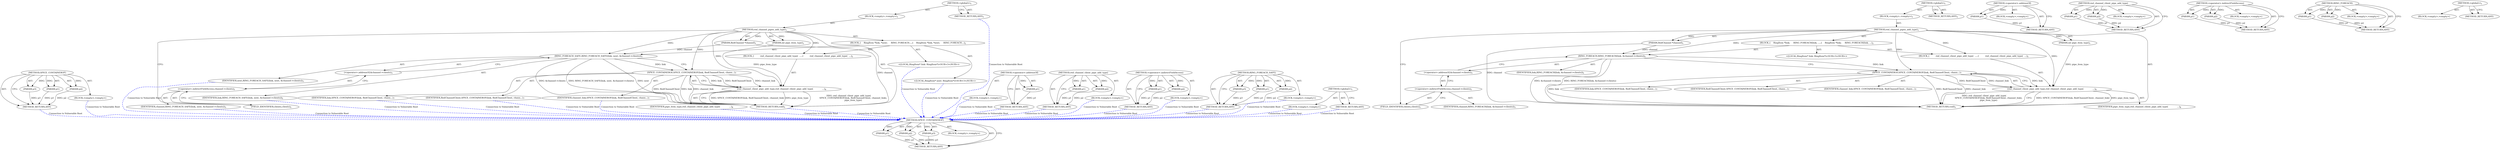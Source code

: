 digraph "&lt;global&gt;" {
vulnerable_66 [label=<(METHOD,SPICE_CONTAINEROF)>];
vulnerable_67 [label=<(PARAM,p1)>];
vulnerable_68 [label=<(PARAM,p2)>];
vulnerable_69 [label=<(PARAM,p3)>];
vulnerable_70 [label=<(BLOCK,&lt;empty&gt;,&lt;empty&gt;)>];
vulnerable_71 [label=<(METHOD_RETURN,ANY)>];
vulnerable_6 [label=<(METHOD,&lt;global&gt;)<SUB>1</SUB>>];
vulnerable_7 [label=<(BLOCK,&lt;empty&gt;,&lt;empty&gt;)<SUB>1</SUB>>];
vulnerable_8 [label=<(METHOD,red_channel_pipes_add_type)<SUB>1</SUB>>];
vulnerable_9 [label=<(PARAM,RedChannel *channel)<SUB>1</SUB>>];
vulnerable_10 [label=<(PARAM,int pipe_item_type)<SUB>1</SUB>>];
vulnerable_11 [label=<(BLOCK,{
    RingItem *link;
 
    RING_FOREACH(link, ...,{
    RingItem *link;
 
    RING_FOREACH(link, ...)<SUB>2</SUB>>];
vulnerable_12 [label="<(LOCAL,RingItem* link: RingItem*)<SUB>3</SUB>>"];
vulnerable_13 [label=<(RING_FOREACH,RING_FOREACH(link, &amp;channel-&gt;clients))<SUB>5</SUB>>];
vulnerable_14 [label=<(IDENTIFIER,link,RING_FOREACH(link, &amp;channel-&gt;clients))<SUB>5</SUB>>];
vulnerable_15 [label=<(&lt;operator&gt;.addressOf,&amp;channel-&gt;clients)<SUB>5</SUB>>];
vulnerable_16 [label=<(&lt;operator&gt;.indirectFieldAccess,channel-&gt;clients)<SUB>5</SUB>>];
vulnerable_17 [label=<(IDENTIFIER,channel,RING_FOREACH(link, &amp;channel-&gt;clients))<SUB>5</SUB>>];
vulnerable_18 [label=<(FIELD_IDENTIFIER,clients,clients)<SUB>5</SUB>>];
vulnerable_19 [label=<(BLOCK,{
         red_channel_client_pipe_add_type(
  ...,{
         red_channel_client_pipe_add_type(
  ...)<SUB>5</SUB>>];
vulnerable_20 [label=<(red_channel_client_pipe_add_type,red_channel_client_pipe_add_type(
             ...)<SUB>6</SUB>>];
vulnerable_21 [label=<(SPICE_CONTAINEROF,SPICE_CONTAINEROF(link, RedChannelClient, chann...)<SUB>7</SUB>>];
vulnerable_22 [label=<(IDENTIFIER,link,SPICE_CONTAINEROF(link, RedChannelClient, chann...)<SUB>7</SUB>>];
vulnerable_23 [label=<(IDENTIFIER,RedChannelClient,SPICE_CONTAINEROF(link, RedChannelClient, chann...)<SUB>7</SUB>>];
vulnerable_24 [label=<(IDENTIFIER,channel_link,SPICE_CONTAINEROF(link, RedChannelClient, chann...)<SUB>7</SUB>>];
vulnerable_25 [label=<(IDENTIFIER,pipe_item_type,red_channel_client_pipe_add_type(
             ...)<SUB>8</SUB>>];
vulnerable_26 [label=<(METHOD_RETURN,void)<SUB>1</SUB>>];
vulnerable_28 [label=<(METHOD_RETURN,ANY)<SUB>1</SUB>>];
vulnerable_52 [label=<(METHOD,&lt;operator&gt;.addressOf)>];
vulnerable_53 [label=<(PARAM,p1)>];
vulnerable_54 [label=<(BLOCK,&lt;empty&gt;,&lt;empty&gt;)>];
vulnerable_55 [label=<(METHOD_RETURN,ANY)>];
vulnerable_61 [label=<(METHOD,red_channel_client_pipe_add_type)>];
vulnerable_62 [label=<(PARAM,p1)>];
vulnerable_63 [label=<(PARAM,p2)>];
vulnerable_64 [label=<(BLOCK,&lt;empty&gt;,&lt;empty&gt;)>];
vulnerable_65 [label=<(METHOD_RETURN,ANY)>];
vulnerable_56 [label=<(METHOD,&lt;operator&gt;.indirectFieldAccess)>];
vulnerable_57 [label=<(PARAM,p1)>];
vulnerable_58 [label=<(PARAM,p2)>];
vulnerable_59 [label=<(BLOCK,&lt;empty&gt;,&lt;empty&gt;)>];
vulnerable_60 [label=<(METHOD_RETURN,ANY)>];
vulnerable_47 [label=<(METHOD,RING_FOREACH)>];
vulnerable_48 [label=<(PARAM,p1)>];
vulnerable_49 [label=<(PARAM,p2)>];
vulnerable_50 [label=<(BLOCK,&lt;empty&gt;,&lt;empty&gt;)>];
vulnerable_51 [label=<(METHOD_RETURN,ANY)>];
vulnerable_41 [label=<(METHOD,&lt;global&gt;)<SUB>1</SUB>>];
vulnerable_42 [label=<(BLOCK,&lt;empty&gt;,&lt;empty&gt;)>];
vulnerable_43 [label=<(METHOD_RETURN,ANY)>];
fixed_69 [label=<(METHOD,SPICE_CONTAINEROF)>];
fixed_70 [label=<(PARAM,p1)>];
fixed_71 [label=<(PARAM,p2)>];
fixed_72 [label=<(PARAM,p3)>];
fixed_73 [label=<(BLOCK,&lt;empty&gt;,&lt;empty&gt;)>];
fixed_74 [label=<(METHOD_RETURN,ANY)>];
fixed_6 [label=<(METHOD,&lt;global&gt;)<SUB>1</SUB>>];
fixed_7 [label=<(BLOCK,&lt;empty&gt;,&lt;empty&gt;)<SUB>1</SUB>>];
fixed_8 [label=<(METHOD,red_channel_pipes_add_type)<SUB>1</SUB>>];
fixed_9 [label=<(PARAM,RedChannel *channel)<SUB>1</SUB>>];
fixed_10 [label=<(PARAM,int pipe_item_type)<SUB>1</SUB>>];
fixed_11 [label=<(BLOCK,{
    RingItem *link, *next;
 
    RING_FOREACH...,{
    RingItem *link, *next;
 
    RING_FOREACH...)<SUB>2</SUB>>];
fixed_12 [label="<(LOCAL,RingItem* link: RingItem*)<SUB>3</SUB>>"];
fixed_13 [label="<(LOCAL,RingItem* next: RingItem*)<SUB>3</SUB>>"];
fixed_14 [label=<(RING_FOREACH_SAFE,RING_FOREACH_SAFE(link, next, &amp;channel-&gt;clients))<SUB>5</SUB>>];
fixed_15 [label=<(IDENTIFIER,link,RING_FOREACH_SAFE(link, next, &amp;channel-&gt;clients))<SUB>5</SUB>>];
fixed_16 [label=<(IDENTIFIER,next,RING_FOREACH_SAFE(link, next, &amp;channel-&gt;clients))<SUB>5</SUB>>];
fixed_17 [label=<(&lt;operator&gt;.addressOf,&amp;channel-&gt;clients)<SUB>5</SUB>>];
fixed_18 [label=<(&lt;operator&gt;.indirectFieldAccess,channel-&gt;clients)<SUB>5</SUB>>];
fixed_19 [label=<(IDENTIFIER,channel,RING_FOREACH_SAFE(link, next, &amp;channel-&gt;clients))<SUB>5</SUB>>];
fixed_20 [label=<(FIELD_IDENTIFIER,clients,clients)<SUB>5</SUB>>];
fixed_21 [label=<(BLOCK,{
         red_channel_client_pipe_add_type(
  ...,{
         red_channel_client_pipe_add_type(
  ...)<SUB>5</SUB>>];
fixed_22 [label=<(red_channel_client_pipe_add_type,red_channel_client_pipe_add_type(
             ...)<SUB>6</SUB>>];
fixed_23 [label=<(SPICE_CONTAINEROF,SPICE_CONTAINEROF(link, RedChannelClient, chann...)<SUB>7</SUB>>];
fixed_24 [label=<(IDENTIFIER,link,SPICE_CONTAINEROF(link, RedChannelClient, chann...)<SUB>7</SUB>>];
fixed_25 [label=<(IDENTIFIER,RedChannelClient,SPICE_CONTAINEROF(link, RedChannelClient, chann...)<SUB>7</SUB>>];
fixed_26 [label=<(IDENTIFIER,channel_link,SPICE_CONTAINEROF(link, RedChannelClient, chann...)<SUB>7</SUB>>];
fixed_27 [label=<(IDENTIFIER,pipe_item_type,red_channel_client_pipe_add_type(
             ...)<SUB>8</SUB>>];
fixed_28 [label=<(METHOD_RETURN,void)<SUB>1</SUB>>];
fixed_30 [label=<(METHOD_RETURN,ANY)<SUB>1</SUB>>];
fixed_55 [label=<(METHOD,&lt;operator&gt;.addressOf)>];
fixed_56 [label=<(PARAM,p1)>];
fixed_57 [label=<(BLOCK,&lt;empty&gt;,&lt;empty&gt;)>];
fixed_58 [label=<(METHOD_RETURN,ANY)>];
fixed_64 [label=<(METHOD,red_channel_client_pipe_add_type)>];
fixed_65 [label=<(PARAM,p1)>];
fixed_66 [label=<(PARAM,p2)>];
fixed_67 [label=<(BLOCK,&lt;empty&gt;,&lt;empty&gt;)>];
fixed_68 [label=<(METHOD_RETURN,ANY)>];
fixed_59 [label=<(METHOD,&lt;operator&gt;.indirectFieldAccess)>];
fixed_60 [label=<(PARAM,p1)>];
fixed_61 [label=<(PARAM,p2)>];
fixed_62 [label=<(BLOCK,&lt;empty&gt;,&lt;empty&gt;)>];
fixed_63 [label=<(METHOD_RETURN,ANY)>];
fixed_49 [label=<(METHOD,RING_FOREACH_SAFE)>];
fixed_50 [label=<(PARAM,p1)>];
fixed_51 [label=<(PARAM,p2)>];
fixed_52 [label=<(PARAM,p3)>];
fixed_53 [label=<(BLOCK,&lt;empty&gt;,&lt;empty&gt;)>];
fixed_54 [label=<(METHOD_RETURN,ANY)>];
fixed_43 [label=<(METHOD,&lt;global&gt;)<SUB>1</SUB>>];
fixed_44 [label=<(BLOCK,&lt;empty&gt;,&lt;empty&gt;)>];
fixed_45 [label=<(METHOD_RETURN,ANY)>];
vulnerable_66 -> vulnerable_67  [key=0, label="AST: "];
vulnerable_66 -> vulnerable_67  [key=1, label="DDG: "];
vulnerable_66 -> vulnerable_70  [key=0, label="AST: "];
vulnerable_66 -> vulnerable_68  [key=0, label="AST: "];
vulnerable_66 -> vulnerable_68  [key=1, label="DDG: "];
vulnerable_66 -> vulnerable_71  [key=0, label="AST: "];
vulnerable_66 -> vulnerable_71  [key=1, label="CFG: "];
vulnerable_66 -> vulnerable_69  [key=0, label="AST: "];
vulnerable_66 -> vulnerable_69  [key=1, label="DDG: "];
vulnerable_67 -> vulnerable_71  [key=0, label="DDG: p1"];
vulnerable_68 -> vulnerable_71  [key=0, label="DDG: p2"];
vulnerable_69 -> vulnerable_71  [key=0, label="DDG: p3"];
vulnerable_6 -> vulnerable_7  [key=0, label="AST: "];
vulnerable_6 -> vulnerable_28  [key=0, label="AST: "];
vulnerable_6 -> vulnerable_28  [key=1, label="CFG: "];
vulnerable_7 -> vulnerable_8  [key=0, label="AST: "];
vulnerable_8 -> vulnerable_9  [key=0, label="AST: "];
vulnerable_8 -> vulnerable_9  [key=1, label="DDG: "];
vulnerable_8 -> vulnerable_10  [key=0, label="AST: "];
vulnerable_8 -> vulnerable_10  [key=1, label="DDG: "];
vulnerable_8 -> vulnerable_11  [key=0, label="AST: "];
vulnerable_8 -> vulnerable_26  [key=0, label="AST: "];
vulnerable_8 -> vulnerable_18  [key=0, label="CFG: "];
vulnerable_8 -> vulnerable_19  [key=0, label="DDG: "];
vulnerable_8 -> vulnerable_13  [key=0, label="DDG: "];
vulnerable_8 -> vulnerable_20  [key=0, label="DDG: "];
vulnerable_8 -> vulnerable_21  [key=0, label="DDG: "];
vulnerable_9 -> vulnerable_26  [key=0, label="DDG: channel"];
vulnerable_9 -> vulnerable_13  [key=0, label="DDG: channel"];
vulnerable_10 -> vulnerable_20  [key=0, label="DDG: pipe_item_type"];
vulnerable_11 -> vulnerable_12  [key=0, label="AST: "];
vulnerable_11 -> vulnerable_13  [key=0, label="AST: "];
vulnerable_11 -> vulnerable_19  [key=0, label="AST: "];
vulnerable_13 -> vulnerable_14  [key=0, label="AST: "];
vulnerable_13 -> vulnerable_15  [key=0, label="AST: "];
vulnerable_13 -> vulnerable_21  [key=0, label="CFG: "];
vulnerable_13 -> vulnerable_21  [key=1, label="DDG: link"];
vulnerable_13 -> vulnerable_26  [key=0, label="DDG: &amp;channel-&gt;clients"];
vulnerable_13 -> vulnerable_26  [key=1, label="DDG: RING_FOREACH(link, &amp;channel-&gt;clients)"];
vulnerable_15 -> vulnerable_16  [key=0, label="AST: "];
vulnerable_15 -> vulnerable_13  [key=0, label="CFG: "];
vulnerable_16 -> vulnerable_17  [key=0, label="AST: "];
vulnerable_16 -> vulnerable_18  [key=0, label="AST: "];
vulnerable_16 -> vulnerable_15  [key=0, label="CFG: "];
vulnerable_18 -> vulnerable_16  [key=0, label="CFG: "];
vulnerable_19 -> vulnerable_20  [key=0, label="AST: "];
vulnerable_20 -> vulnerable_21  [key=0, label="AST: "];
vulnerable_20 -> vulnerable_25  [key=0, label="AST: "];
vulnerable_20 -> vulnerable_26  [key=0, label="CFG: "];
vulnerable_20 -> vulnerable_26  [key=1, label="DDG: SPICE_CONTAINEROF(link, RedChannelClient, channel_link)"];
vulnerable_20 -> vulnerable_26  [key=2, label="DDG: pipe_item_type"];
vulnerable_20 -> vulnerable_26  [key=3, label="DDG: red_channel_client_pipe_add_type(
             SPICE_CONTAINEROF(link, RedChannelClient, channel_link),
             pipe_item_type)"];
vulnerable_21 -> vulnerable_22  [key=0, label="AST: "];
vulnerable_21 -> vulnerable_23  [key=0, label="AST: "];
vulnerable_21 -> vulnerable_24  [key=0, label="AST: "];
vulnerable_21 -> vulnerable_20  [key=0, label="CFG: "];
vulnerable_21 -> vulnerable_20  [key=1, label="DDG: link"];
vulnerable_21 -> vulnerable_20  [key=2, label="DDG: RedChannelClient"];
vulnerable_21 -> vulnerable_20  [key=3, label="DDG: channel_link"];
vulnerable_21 -> vulnerable_26  [key=0, label="DDG: link"];
vulnerable_21 -> vulnerable_26  [key=1, label="DDG: RedChannelClient"];
vulnerable_21 -> vulnerable_26  [key=2, label="DDG: channel_link"];
vulnerable_52 -> vulnerable_53  [key=0, label="AST: "];
vulnerable_52 -> vulnerable_53  [key=1, label="DDG: "];
vulnerable_52 -> vulnerable_54  [key=0, label="AST: "];
vulnerable_52 -> vulnerable_55  [key=0, label="AST: "];
vulnerable_52 -> vulnerable_55  [key=1, label="CFG: "];
vulnerable_53 -> vulnerable_55  [key=0, label="DDG: p1"];
vulnerable_61 -> vulnerable_62  [key=0, label="AST: "];
vulnerable_61 -> vulnerable_62  [key=1, label="DDG: "];
vulnerable_61 -> vulnerable_64  [key=0, label="AST: "];
vulnerable_61 -> vulnerable_63  [key=0, label="AST: "];
vulnerable_61 -> vulnerable_63  [key=1, label="DDG: "];
vulnerable_61 -> vulnerable_65  [key=0, label="AST: "];
vulnerable_61 -> vulnerable_65  [key=1, label="CFG: "];
vulnerable_62 -> vulnerable_65  [key=0, label="DDG: p1"];
vulnerable_63 -> vulnerable_65  [key=0, label="DDG: p2"];
vulnerable_56 -> vulnerable_57  [key=0, label="AST: "];
vulnerable_56 -> vulnerable_57  [key=1, label="DDG: "];
vulnerable_56 -> vulnerable_59  [key=0, label="AST: "];
vulnerable_56 -> vulnerable_58  [key=0, label="AST: "];
vulnerable_56 -> vulnerable_58  [key=1, label="DDG: "];
vulnerable_56 -> vulnerable_60  [key=0, label="AST: "];
vulnerable_56 -> vulnerable_60  [key=1, label="CFG: "];
vulnerable_57 -> vulnerable_60  [key=0, label="DDG: p1"];
vulnerable_58 -> vulnerable_60  [key=0, label="DDG: p2"];
vulnerable_47 -> vulnerable_48  [key=0, label="AST: "];
vulnerable_47 -> vulnerable_48  [key=1, label="DDG: "];
vulnerable_47 -> vulnerable_50  [key=0, label="AST: "];
vulnerable_47 -> vulnerable_49  [key=0, label="AST: "];
vulnerable_47 -> vulnerable_49  [key=1, label="DDG: "];
vulnerable_47 -> vulnerable_51  [key=0, label="AST: "];
vulnerable_47 -> vulnerable_51  [key=1, label="CFG: "];
vulnerable_48 -> vulnerable_51  [key=0, label="DDG: p1"];
vulnerable_49 -> vulnerable_51  [key=0, label="DDG: p2"];
vulnerable_41 -> vulnerable_42  [key=0, label="AST: "];
vulnerable_41 -> vulnerable_43  [key=0, label="AST: "];
vulnerable_41 -> vulnerable_43  [key=1, label="CFG: "];
fixed_69 -> fixed_70  [key=0, label="AST: "];
fixed_69 -> fixed_70  [key=1, label="DDG: "];
fixed_69 -> fixed_73  [key=0, label="AST: "];
fixed_69 -> fixed_71  [key=0, label="AST: "];
fixed_69 -> fixed_71  [key=1, label="DDG: "];
fixed_69 -> fixed_74  [key=0, label="AST: "];
fixed_69 -> fixed_74  [key=1, label="CFG: "];
fixed_69 -> fixed_72  [key=0, label="AST: "];
fixed_69 -> fixed_72  [key=1, label="DDG: "];
fixed_70 -> fixed_74  [key=0, label="DDG: p1"];
fixed_71 -> fixed_74  [key=0, label="DDG: p2"];
fixed_72 -> fixed_74  [key=0, label="DDG: p3"];
fixed_73 -> vulnerable_66  [color=blue, key=0, label="Connection to Vulnerable Root", penwidth="2.0", style=dashed];
fixed_74 -> vulnerable_66  [color=blue, key=0, label="Connection to Vulnerable Root", penwidth="2.0", style=dashed];
fixed_6 -> fixed_7  [key=0, label="AST: "];
fixed_6 -> fixed_30  [key=0, label="AST: "];
fixed_6 -> fixed_30  [key=1, label="CFG: "];
fixed_7 -> fixed_8  [key=0, label="AST: "];
fixed_8 -> fixed_9  [key=0, label="AST: "];
fixed_8 -> fixed_9  [key=1, label="DDG: "];
fixed_8 -> fixed_10  [key=0, label="AST: "];
fixed_8 -> fixed_10  [key=1, label="DDG: "];
fixed_8 -> fixed_11  [key=0, label="AST: "];
fixed_8 -> fixed_28  [key=0, label="AST: "];
fixed_8 -> fixed_20  [key=0, label="CFG: "];
fixed_8 -> fixed_21  [key=0, label="DDG: "];
fixed_8 -> fixed_14  [key=0, label="DDG: "];
fixed_8 -> fixed_22  [key=0, label="DDG: "];
fixed_8 -> fixed_23  [key=0, label="DDG: "];
fixed_9 -> fixed_28  [key=0, label="DDG: channel"];
fixed_9 -> fixed_14  [key=0, label="DDG: channel"];
fixed_10 -> fixed_22  [key=0, label="DDG: pipe_item_type"];
fixed_11 -> fixed_12  [key=0, label="AST: "];
fixed_11 -> fixed_13  [key=0, label="AST: "];
fixed_11 -> fixed_14  [key=0, label="AST: "];
fixed_11 -> fixed_21  [key=0, label="AST: "];
fixed_12 -> vulnerable_66  [color=blue, key=0, label="Connection to Vulnerable Root", penwidth="2.0", style=dashed];
fixed_13 -> vulnerable_66  [color=blue, key=0, label="Connection to Vulnerable Root", penwidth="2.0", style=dashed];
fixed_14 -> fixed_15  [key=0, label="AST: "];
fixed_14 -> fixed_16  [key=0, label="AST: "];
fixed_14 -> fixed_17  [key=0, label="AST: "];
fixed_14 -> fixed_23  [key=0, label="CFG: "];
fixed_14 -> fixed_23  [key=1, label="DDG: link"];
fixed_14 -> fixed_28  [key=0, label="DDG: next"];
fixed_14 -> fixed_28  [key=1, label="DDG: &amp;channel-&gt;clients"];
fixed_14 -> fixed_28  [key=2, label="DDG: RING_FOREACH_SAFE(link, next, &amp;channel-&gt;clients)"];
fixed_15 -> vulnerable_66  [color=blue, key=0, label="Connection to Vulnerable Root", penwidth="2.0", style=dashed];
fixed_16 -> vulnerable_66  [color=blue, key=0, label="Connection to Vulnerable Root", penwidth="2.0", style=dashed];
fixed_17 -> fixed_18  [key=0, label="AST: "];
fixed_17 -> fixed_14  [key=0, label="CFG: "];
fixed_18 -> fixed_19  [key=0, label="AST: "];
fixed_18 -> fixed_20  [key=0, label="AST: "];
fixed_18 -> fixed_17  [key=0, label="CFG: "];
fixed_19 -> vulnerable_66  [color=blue, key=0, label="Connection to Vulnerable Root", penwidth="2.0", style=dashed];
fixed_20 -> fixed_18  [key=0, label="CFG: "];
fixed_21 -> fixed_22  [key=0, label="AST: "];
fixed_22 -> fixed_23  [key=0, label="AST: "];
fixed_22 -> fixed_27  [key=0, label="AST: "];
fixed_22 -> fixed_28  [key=0, label="CFG: "];
fixed_22 -> fixed_28  [key=1, label="DDG: SPICE_CONTAINEROF(link, RedChannelClient, channel_link)"];
fixed_22 -> fixed_28  [key=2, label="DDG: pipe_item_type"];
fixed_22 -> fixed_28  [key=3, label="DDG: red_channel_client_pipe_add_type(
             SPICE_CONTAINEROF(link, RedChannelClient, channel_link),
             pipe_item_type)"];
fixed_23 -> fixed_24  [key=0, label="AST: "];
fixed_23 -> fixed_25  [key=0, label="AST: "];
fixed_23 -> fixed_26  [key=0, label="AST: "];
fixed_23 -> fixed_22  [key=0, label="CFG: "];
fixed_23 -> fixed_22  [key=1, label="DDG: link"];
fixed_23 -> fixed_22  [key=2, label="DDG: RedChannelClient"];
fixed_23 -> fixed_22  [key=3, label="DDG: channel_link"];
fixed_23 -> fixed_28  [key=0, label="DDG: link"];
fixed_23 -> fixed_28  [key=1, label="DDG: RedChannelClient"];
fixed_23 -> fixed_28  [key=2, label="DDG: channel_link"];
fixed_24 -> vulnerable_66  [color=blue, key=0, label="Connection to Vulnerable Root", penwidth="2.0", style=dashed];
fixed_25 -> vulnerable_66  [color=blue, key=0, label="Connection to Vulnerable Root", penwidth="2.0", style=dashed];
fixed_26 -> vulnerable_66  [color=blue, key=0, label="Connection to Vulnerable Root", penwidth="2.0", style=dashed];
fixed_27 -> vulnerable_66  [color=blue, key=0, label="Connection to Vulnerable Root", penwidth="2.0", style=dashed];
fixed_28 -> vulnerable_66  [color=blue, key=0, label="Connection to Vulnerable Root", penwidth="2.0", style=dashed];
fixed_30 -> vulnerable_66  [color=blue, key=0, label="Connection to Vulnerable Root", penwidth="2.0", style=dashed];
fixed_55 -> fixed_56  [key=0, label="AST: "];
fixed_55 -> fixed_56  [key=1, label="DDG: "];
fixed_55 -> fixed_57  [key=0, label="AST: "];
fixed_55 -> fixed_58  [key=0, label="AST: "];
fixed_55 -> fixed_58  [key=1, label="CFG: "];
fixed_56 -> fixed_58  [key=0, label="DDG: p1"];
fixed_57 -> vulnerable_66  [color=blue, key=0, label="Connection to Vulnerable Root", penwidth="2.0", style=dashed];
fixed_58 -> vulnerable_66  [color=blue, key=0, label="Connection to Vulnerable Root", penwidth="2.0", style=dashed];
fixed_64 -> fixed_65  [key=0, label="AST: "];
fixed_64 -> fixed_65  [key=1, label="DDG: "];
fixed_64 -> fixed_67  [key=0, label="AST: "];
fixed_64 -> fixed_66  [key=0, label="AST: "];
fixed_64 -> fixed_66  [key=1, label="DDG: "];
fixed_64 -> fixed_68  [key=0, label="AST: "];
fixed_64 -> fixed_68  [key=1, label="CFG: "];
fixed_65 -> fixed_68  [key=0, label="DDG: p1"];
fixed_66 -> fixed_68  [key=0, label="DDG: p2"];
fixed_67 -> vulnerable_66  [color=blue, key=0, label="Connection to Vulnerable Root", penwidth="2.0", style=dashed];
fixed_68 -> vulnerable_66  [color=blue, key=0, label="Connection to Vulnerable Root", penwidth="2.0", style=dashed];
fixed_59 -> fixed_60  [key=0, label="AST: "];
fixed_59 -> fixed_60  [key=1, label="DDG: "];
fixed_59 -> fixed_62  [key=0, label="AST: "];
fixed_59 -> fixed_61  [key=0, label="AST: "];
fixed_59 -> fixed_61  [key=1, label="DDG: "];
fixed_59 -> fixed_63  [key=0, label="AST: "];
fixed_59 -> fixed_63  [key=1, label="CFG: "];
fixed_60 -> fixed_63  [key=0, label="DDG: p1"];
fixed_61 -> fixed_63  [key=0, label="DDG: p2"];
fixed_62 -> vulnerable_66  [color=blue, key=0, label="Connection to Vulnerable Root", penwidth="2.0", style=dashed];
fixed_63 -> vulnerable_66  [color=blue, key=0, label="Connection to Vulnerable Root", penwidth="2.0", style=dashed];
fixed_49 -> fixed_50  [key=0, label="AST: "];
fixed_49 -> fixed_50  [key=1, label="DDG: "];
fixed_49 -> fixed_53  [key=0, label="AST: "];
fixed_49 -> fixed_51  [key=0, label="AST: "];
fixed_49 -> fixed_51  [key=1, label="DDG: "];
fixed_49 -> fixed_54  [key=0, label="AST: "];
fixed_49 -> fixed_54  [key=1, label="CFG: "];
fixed_49 -> fixed_52  [key=0, label="AST: "];
fixed_49 -> fixed_52  [key=1, label="DDG: "];
fixed_50 -> fixed_54  [key=0, label="DDG: p1"];
fixed_51 -> fixed_54  [key=0, label="DDG: p2"];
fixed_52 -> fixed_54  [key=0, label="DDG: p3"];
fixed_53 -> vulnerable_66  [color=blue, key=0, label="Connection to Vulnerable Root", penwidth="2.0", style=dashed];
fixed_54 -> vulnerable_66  [color=blue, key=0, label="Connection to Vulnerable Root", penwidth="2.0", style=dashed];
fixed_43 -> fixed_44  [key=0, label="AST: "];
fixed_43 -> fixed_45  [key=0, label="AST: "];
fixed_43 -> fixed_45  [key=1, label="CFG: "];
fixed_44 -> vulnerable_66  [color=blue, key=0, label="Connection to Vulnerable Root", penwidth="2.0", style=dashed];
fixed_45 -> vulnerable_66  [color=blue, key=0, label="Connection to Vulnerable Root", penwidth="2.0", style=dashed];
}

